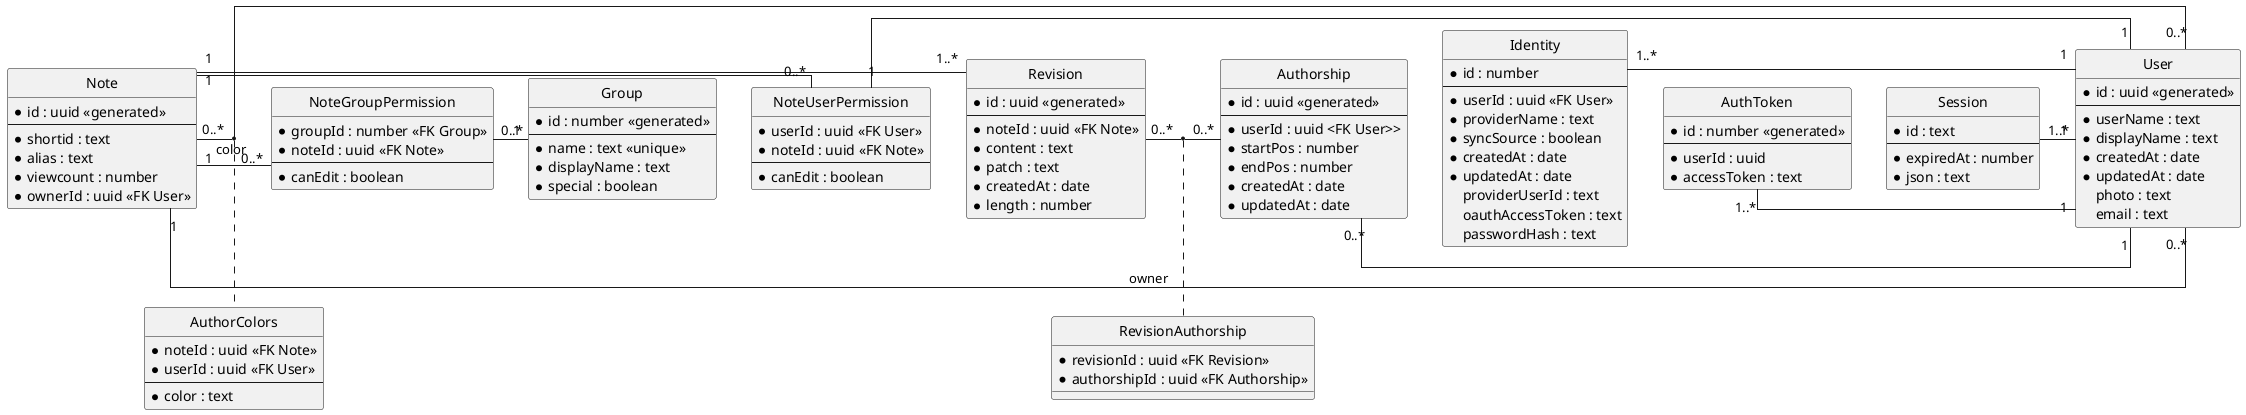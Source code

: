 @startuml
' hide the spot
hide circle

' avoid problems with angled crows feet
skinparam linetype ortho

entity "Note" {
  *id : uuid <<generated>>
  --
  *shortid : text
  *alias : text
  *viewcount : number
  *ownerId : uuid <<FK User>>
}

entity "User" {
  *id : uuid <<generated>>
  --
  *userName : text
  *displayName : text
  *createdAt : date
  *updatedAt : date
  photo : text
  email : text
}

entity "AuthToken" as authToken{
  *id : number <<generated>>
  --
  *userId : uuid
  *accessToken : text
}

entity "Identity" {
  *id : number
  --
  *userId : uuid <<FK User>>
  ' Identifies the external login provider and is set in the config
  *providerName : text
  *syncSource : boolean
  *createdAt : date
  *updatedAt : date
  ' The unique identifier of a user from the login provider
  providerUserId : text
  ' Token used to access the OAuth provider in the users name. Can be NULL
  oauthAccessToken : text
  ' Password hash. Can be NULL
  passwordHash : text
}

entity "Session" as seesion {
  *id : text
  --
  *expiredAt : number
  *json : text
}


entity "Revision" {
  *id : uuid <<generated>>
  --
  *noteId : uuid <<FK Note>>
  *content : text
  *patch : text
  *createdAt : date
  *length : number
}

entity "Authorship" {
  *id : uuid <<generated>>
  --
  *userId : uuid <FK User>>
  *startPos : number
  *endPos : number
  *createdAt : date
  *updatedAt : date
}

entity "RevisionAuthorship" {
  *revisionId : uuid <<FK Revision>>
  *authorshipId : uuid <<FK Authorship>>
}

entity "AuthorColors" {
  *noteId : uuid <<FK Note>>
  *userId : uuid <<FK User>>
  --
  *color : text
}


entity "NoteUserPermission" {
  *userId : uuid <<FK User>>
  *noteId : uuid <<FK Note>>
  --
  *canEdit : boolean
}

entity "Group" {
  *id : number <<generated>>
  --
  *name : text <<unique>>
  *displayName : text
  ' Is set to denote a special group
  ' Special groups are used to map the old share settings like "everyone can edit"
  ' or "logged in users can view" to the group permission system
  *special : boolean
  }

 entity "NoteGroupPermission" {
  *groupId : number <<FK Group>>
  *noteId : uuid <<FK Note>>
  --
  *canEdit : boolean
}

Note "1" - "1..*" Revision
Revision "0..*" - "0..*" Authorship
(Revision, Authorship) .. RevisionAuthorship
Authorship "0..*" - "1" User
Note "1" - "0..*" User : owner
Note "1" - "0..*" NoteUserPermission
NoteUserPermission "1" - "1" User
Note "1" - "0..*" NoteGroupPermission
NoteGroupPermission "0..*" - "1" Group
Identity "1..*" - "1" User
authToken "1..*" - "1" User
seesion "1..*" - "1" User
Note "0..*" - "0..*" User : color
(Note, User) .. AuthorColors
@enduml
